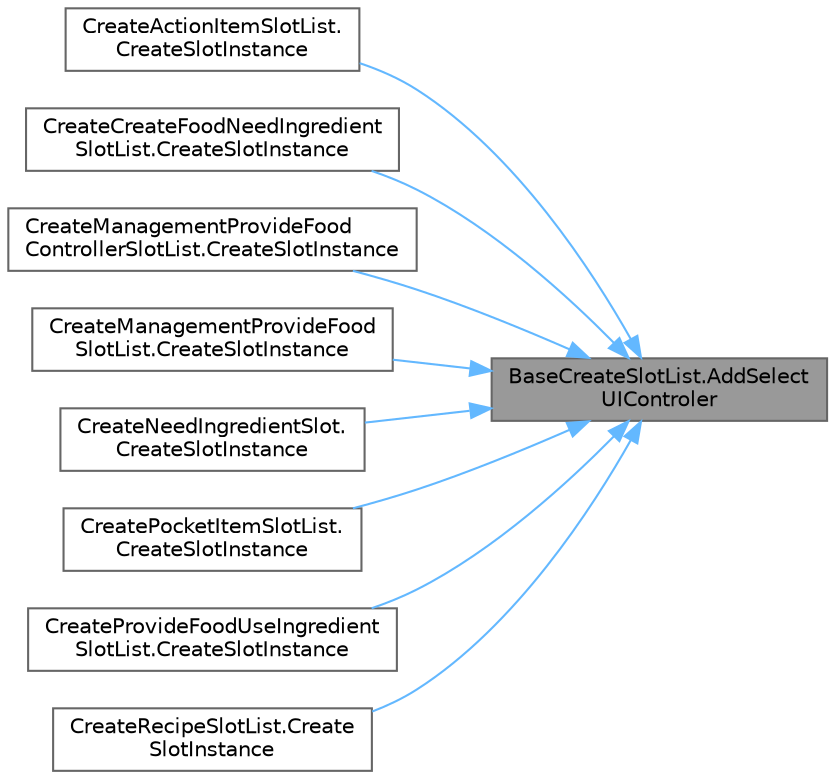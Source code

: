 digraph "BaseCreateSlotList.AddSelectUIControler"
{
 // LATEX_PDF_SIZE
  bgcolor="transparent";
  edge [fontname=Helvetica,fontsize=10,labelfontname=Helvetica,labelfontsize=10];
  node [fontname=Helvetica,fontsize=10,shape=box,height=0.2,width=0.4];
  rankdir="RL";
  Node1 [id="Node000001",label="BaseCreateSlotList.AddSelect\lUIControler",height=0.2,width=0.4,color="gray40", fillcolor="grey60", style="filled", fontcolor="black",tooltip=" "];
  Node1 -> Node2 [id="edge1_Node000001_Node000002",dir="back",color="steelblue1",style="solid",tooltip=" "];
  Node2 [id="Node000002",label="CreateActionItemSlotList.\lCreateSlotInstance",height=0.2,width=0.4,color="grey40", fillcolor="white", style="filled",URL="$class_create_action_item_slot_list.html#a728d306ee2e102c945f86a2c8e67c5cd",tooltip=" "];
  Node1 -> Node3 [id="edge2_Node000001_Node000003",dir="back",color="steelblue1",style="solid",tooltip=" "];
  Node3 [id="Node000003",label="CreateCreateFoodNeedIngredient\lSlotList.CreateSlotInstance",height=0.2,width=0.4,color="grey40", fillcolor="white", style="filled",URL="$class_create_create_food_need_ingredient_slot_list.html#af88f44258e6fd4f142cdb47e52ce30a5",tooltip=" "];
  Node1 -> Node4 [id="edge3_Node000001_Node000004",dir="back",color="steelblue1",style="solid",tooltip=" "];
  Node4 [id="Node000004",label="CreateManagementProvideFood\lControllerSlotList.CreateSlotInstance",height=0.2,width=0.4,color="grey40", fillcolor="white", style="filled",URL="$class_create_management_provide_food_controller_slot_list.html#ac42ac6f93efce5e60a1ffbda804d1cad",tooltip=" "];
  Node1 -> Node5 [id="edge4_Node000001_Node000005",dir="back",color="steelblue1",style="solid",tooltip=" "];
  Node5 [id="Node000005",label="CreateManagementProvideFood\lSlotList.CreateSlotInstance",height=0.2,width=0.4,color="grey40", fillcolor="white", style="filled",URL="$class_create_management_provide_food_slot_list.html#a9dd925213984e32f408d475e2e17b99b",tooltip=" "];
  Node1 -> Node6 [id="edge5_Node000001_Node000006",dir="back",color="steelblue1",style="solid",tooltip=" "];
  Node6 [id="Node000006",label="CreateNeedIngredientSlot.\lCreateSlotInstance",height=0.2,width=0.4,color="grey40", fillcolor="white", style="filled",URL="$class_create_need_ingredient_slot.html#a978f5c743d6d2fe72867de1b66c53a22",tooltip=" "];
  Node1 -> Node7 [id="edge6_Node000001_Node000007",dir="back",color="steelblue1",style="solid",tooltip=" "];
  Node7 [id="Node000007",label="CreatePocketItemSlotList.\lCreateSlotInstance",height=0.2,width=0.4,color="grey40", fillcolor="white", style="filled",URL="$class_create_pocket_item_slot_list.html#ac18ede773fe5e3d558b2a6c99bbd83d6",tooltip=" "];
  Node1 -> Node8 [id="edge7_Node000001_Node000008",dir="back",color="steelblue1",style="solid",tooltip=" "];
  Node8 [id="Node000008",label="CreateProvideFoodUseIngredient\lSlotList.CreateSlotInstance",height=0.2,width=0.4,color="grey40", fillcolor="white", style="filled",URL="$class_create_provide_food_use_ingredient_slot_list.html#a693c4e1f7a96457db31f5ab4bb3fc23d",tooltip=" "];
  Node1 -> Node9 [id="edge8_Node000001_Node000009",dir="back",color="steelblue1",style="solid",tooltip=" "];
  Node9 [id="Node000009",label="CreateRecipeSlotList.Create\lSlotInstance",height=0.2,width=0.4,color="grey40", fillcolor="white", style="filled",URL="$class_create_recipe_slot_list.html#a6c609a72a748da44c929d4d23fb16568",tooltip=" "];
}
